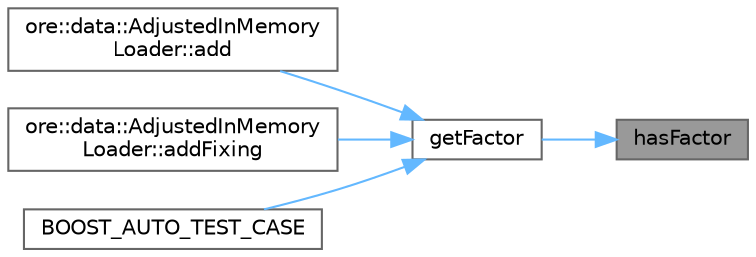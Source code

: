 digraph "hasFactor"
{
 // INTERACTIVE_SVG=YES
 // LATEX_PDF_SIZE
  bgcolor="transparent";
  edge [fontname=Helvetica,fontsize=10,labelfontname=Helvetica,labelfontsize=10];
  node [fontname=Helvetica,fontsize=10,shape=box,height=0.2,width=0.4];
  rankdir="RL";
  Node1 [label="hasFactor",height=0.2,width=0.4,color="gray40", fillcolor="grey60", style="filled", fontcolor="black",tooltip="Check if we have any adjustment factors for a name."];
  Node1 -> Node2 [dir="back",color="steelblue1",style="solid"];
  Node2 [label="getFactor",height=0.2,width=0.4,color="grey40", fillcolor="white", style="filled",URL="$classore_1_1data_1_1_adjustment_factors.html#a05583ba7a4148ed250bcc4a9984b1647",tooltip="Returns the adjustment factor for a name on a given date."];
  Node2 -> Node3 [dir="back",color="steelblue1",style="solid"];
  Node3 [label="ore::data::AdjustedInMemory\lLoader::add",height=0.2,width=0.4,color="grey40", fillcolor="white", style="filled",URL="$classore_1_1data_1_1_adjusted_in_memory_loader.html#a394ea65c115638a789b7e4793aed8f8a",tooltip=" "];
  Node2 -> Node4 [dir="back",color="steelblue1",style="solid"];
  Node4 [label="ore::data::AdjustedInMemory\lLoader::addFixing",height=0.2,width=0.4,color="grey40", fillcolor="white", style="filled",URL="$classore_1_1data_1_1_adjusted_in_memory_loader.html#a7cd575fcc611643a3fe6f2529f44cf16",tooltip=" "];
  Node2 -> Node5 [dir="back",color="steelblue1",style="solid"];
  Node5 [label="BOOST_AUTO_TEST_CASE",height=0.2,width=0.4,color="grey40", fillcolor="white", style="filled",URL="$test_2adjustmentfactors_8cpp.html#af4f0b94da4f6eaa05b3f19394208e883",tooltip=" "];
}
